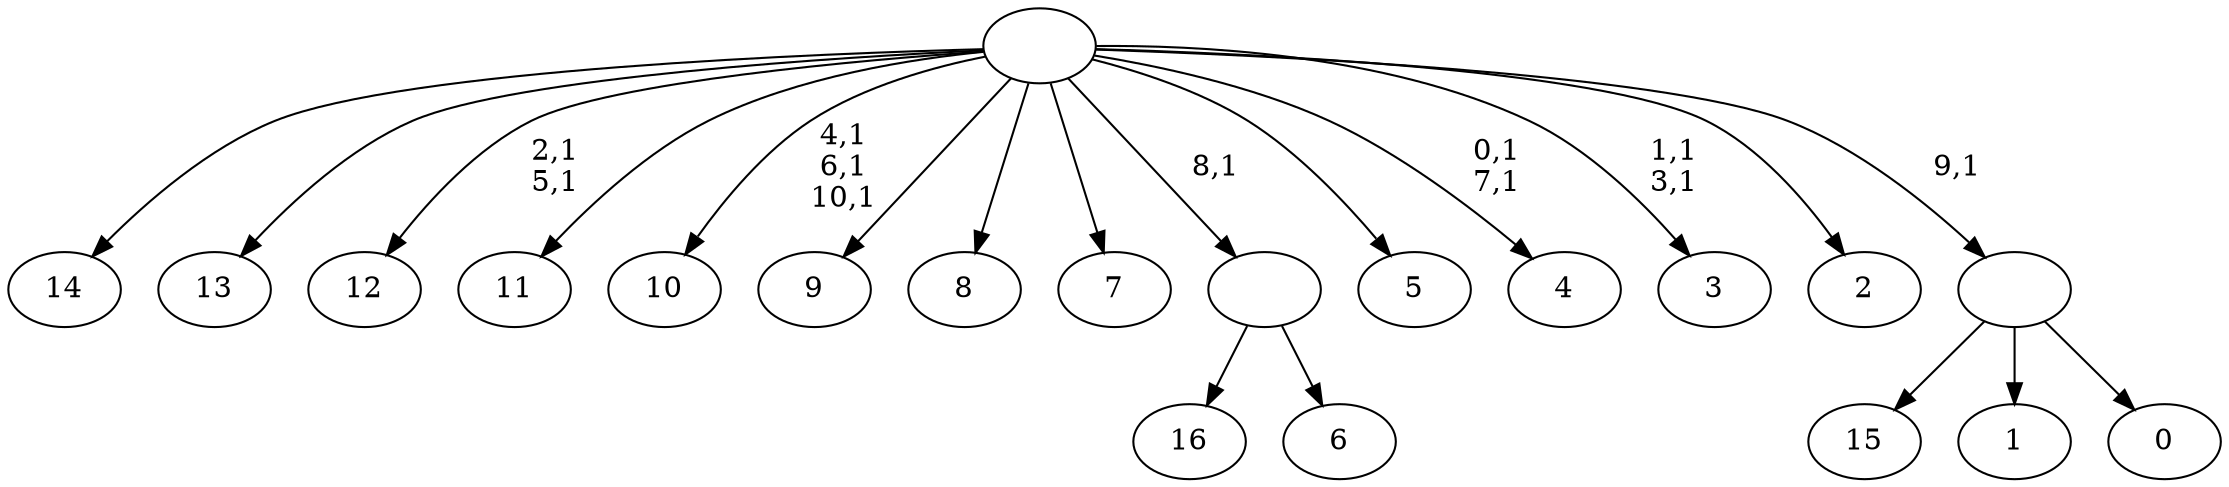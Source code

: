 digraph T {
	28 [label="16"]
	27 [label="15"]
	26 [label="14"]
	25 [label="13"]
	24 [label="12"]
	21 [label="11"]
	20 [label="10"]
	16 [label="9"]
	15 [label="8"]
	14 [label="7"]
	13 [label="6"]
	12 [label=""]
	11 [label="5"]
	10 [label="4"]
	7 [label="3"]
	4 [label="2"]
	3 [label="1"]
	2 [label="0"]
	1 [label=""]
	0 [label=""]
	12 -> 28 [label=""]
	12 -> 13 [label=""]
	1 -> 27 [label=""]
	1 -> 3 [label=""]
	1 -> 2 [label=""]
	0 -> 7 [label="1,1\n3,1"]
	0 -> 10 [label="0,1\n7,1"]
	0 -> 20 [label="4,1\n6,1\n10,1"]
	0 -> 24 [label="2,1\n5,1"]
	0 -> 26 [label=""]
	0 -> 25 [label=""]
	0 -> 21 [label=""]
	0 -> 16 [label=""]
	0 -> 15 [label=""]
	0 -> 14 [label=""]
	0 -> 12 [label="8,1"]
	0 -> 11 [label=""]
	0 -> 4 [label=""]
	0 -> 1 [label="9,1"]
}
